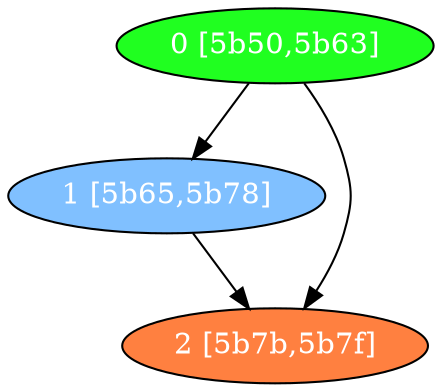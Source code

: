 diGraph libnss3{
	libnss3_0  [style=filled fillcolor="#20FF20" fontcolor="#ffffff" shape=oval label="0 [5b50,5b63]"]
	libnss3_1  [style=filled fillcolor="#80C0FF" fontcolor="#ffffff" shape=oval label="1 [5b65,5b78]"]
	libnss3_2  [style=filled fillcolor="#FF8040" fontcolor="#ffffff" shape=oval label="2 [5b7b,5b7f]"]

	libnss3_0 -> libnss3_1
	libnss3_0 -> libnss3_2
	libnss3_1 -> libnss3_2
}